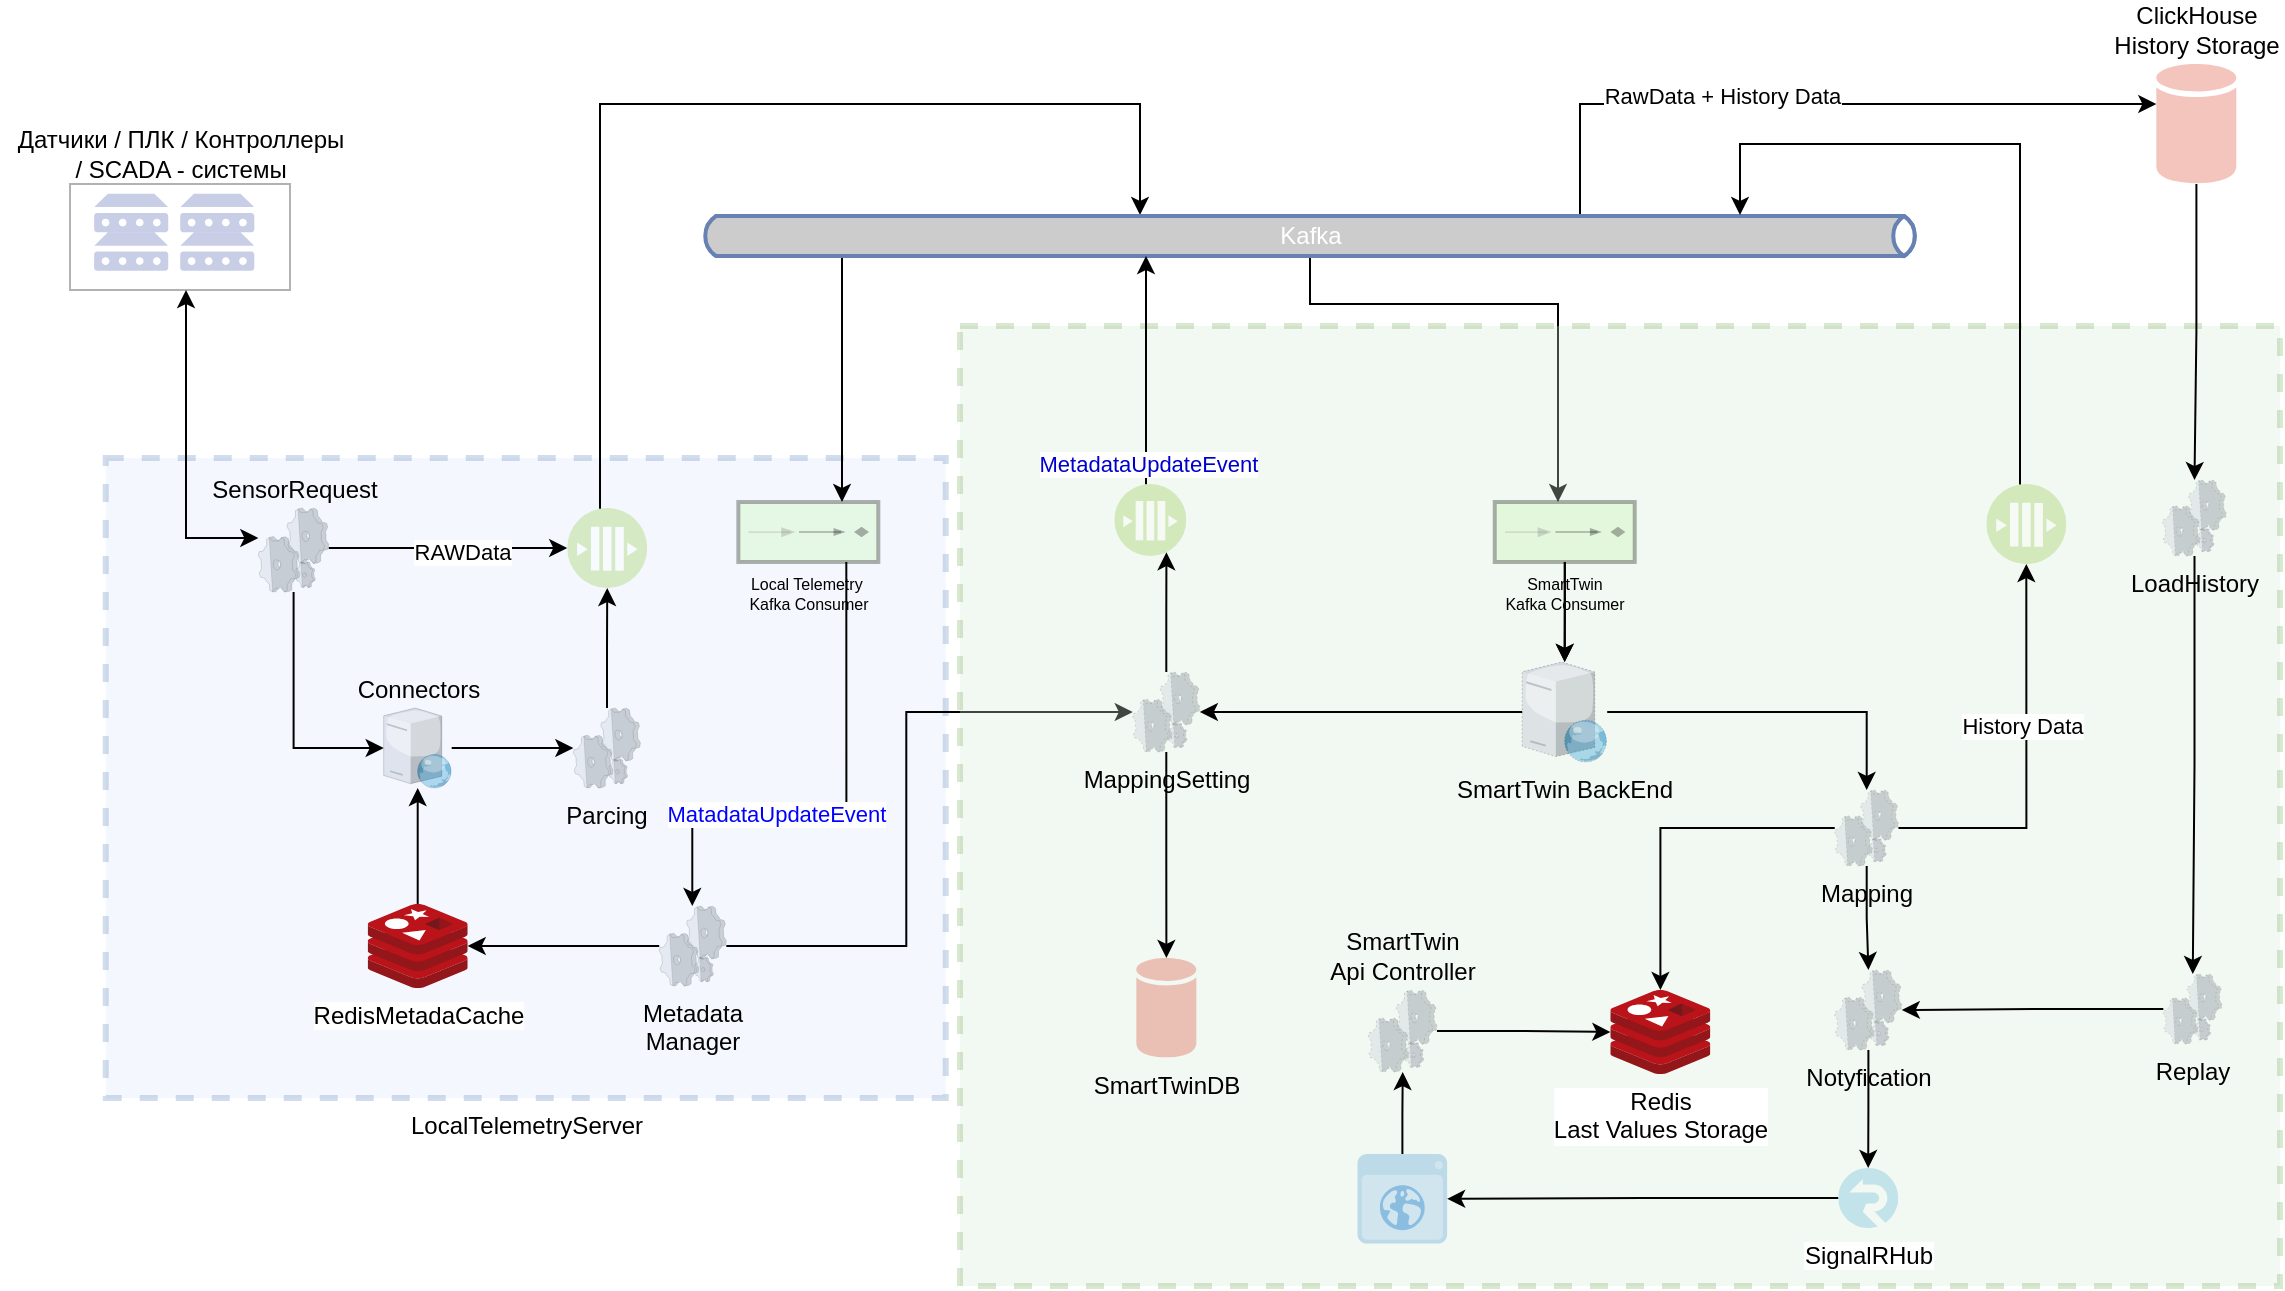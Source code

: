 <mxfile version="14.7.3" type="github" pages="2">
  <diagram id="WlbF3g8zMSRiCCVfWd8O" name="Concept">
    <mxGraphModel dx="1220" dy="-133" grid="1" gridSize="10" guides="1" tooltips="1" connect="1" arrows="1" fold="1" page="1" pageScale="1" pageWidth="1169" pageHeight="827" math="0" shadow="0">
      <root>
        <mxCell id="0" />
        <mxCell id="1" parent="0" />
        <mxCell id="w_5GZXR-7Djm66WTPlX2-159" value="LocalTelemetryServer" style="verticalLabelPosition=bottom;verticalAlign=top;html=1;shape=mxgraph.basic.rect;fillColor2=none;strokeWidth=3;size=20;indent=5;dashed=1;fillColor=#dae8fc;strokeColor=#6c8ebf;opacity=30;" parent="1" vertex="1">
          <mxGeometry x="67.87" y="1067" width="420" height="320" as="geometry" />
        </mxCell>
        <mxCell id="w_5GZXR-7Djm66WTPlX2-152" style="edgeStyle=orthogonalEdgeStyle;rounded=0;orthogonalLoop=1;jettySize=auto;html=1;" parent="1" source="w_5GZXR-7Djm66WTPlX2-140" target="w_5GZXR-7Djm66WTPlX2-141" edge="1">
          <mxGeometry relative="1" as="geometry" />
        </mxCell>
        <mxCell id="w_5GZXR-7Djm66WTPlX2-140" value="Connectors" style="verticalLabelPosition=top;aspect=fixed;html=1;verticalAlign=bottom;strokeColor=none;align=center;outlineConnect=0;shape=mxgraph.citrix.web_server;gradientColor=none;opacity=30;labelPosition=center;" parent="1" vertex="1">
          <mxGeometry x="206.85" y="1192" width="34" height="40" as="geometry" />
        </mxCell>
        <mxCell id="w_5GZXR-7Djm66WTPlX2-153" style="edgeStyle=orthogonalEdgeStyle;rounded=0;orthogonalLoop=1;jettySize=auto;html=1;" parent="1" source="w_5GZXR-7Djm66WTPlX2-141" target="w_5GZXR-7Djm66WTPlX2-143" edge="1">
          <mxGeometry relative="1" as="geometry" />
        </mxCell>
        <mxCell id="w_5GZXR-7Djm66WTPlX2-141" value="Parcing" style="verticalLabelPosition=bottom;aspect=fixed;html=1;verticalAlign=top;strokeColor=none;align=center;outlineConnect=0;shape=mxgraph.citrix.process;opacity=30;" parent="1" vertex="1">
          <mxGeometry x="301.68" y="1192" width="33.55" height="40" as="geometry" />
        </mxCell>
        <mxCell id="w_5GZXR-7Djm66WTPlX2-150" style="edgeStyle=orthogonalEdgeStyle;rounded=0;orthogonalLoop=1;jettySize=auto;html=1;" parent="1" source="w_5GZXR-7Djm66WTPlX2-142" target="w_5GZXR-7Djm66WTPlX2-140" edge="1">
          <mxGeometry relative="1" as="geometry">
            <Array as="points">
              <mxPoint x="162.16" y="1212" />
            </Array>
          </mxGeometry>
        </mxCell>
        <mxCell id="w_5GZXR-7Djm66WTPlX2-163" style="edgeStyle=orthogonalEdgeStyle;rounded=0;orthogonalLoop=1;jettySize=auto;html=1;startArrow=classic;startFill=1;" parent="1" source="w_5GZXR-7Djm66WTPlX2-142" target="w_5GZXR-7Djm66WTPlX2-138" edge="1">
          <mxGeometry relative="1" as="geometry">
            <mxPoint x="108.16" y="1010" as="targetPoint" />
            <Array as="points">
              <mxPoint x="108" y="1107" />
            </Array>
          </mxGeometry>
        </mxCell>
        <mxCell id="w_5GZXR-7Djm66WTPlX2-169" style="edgeStyle=orthogonalEdgeStyle;rounded=0;orthogonalLoop=1;jettySize=auto;html=1;entryX=0;entryY=0.5;entryDx=0;entryDy=0;startArrow=none;startFill=0;" parent="1" source="w_5GZXR-7Djm66WTPlX2-142" target="w_5GZXR-7Djm66WTPlX2-143" edge="1">
          <mxGeometry relative="1" as="geometry">
            <Array as="points">
              <mxPoint x="270" y="1112" />
              <mxPoint x="270" y="1112" />
            </Array>
          </mxGeometry>
        </mxCell>
        <mxCell id="w_5GZXR-7Djm66WTPlX2-174" value="RAWData" style="edgeLabel;html=1;align=center;verticalAlign=middle;resizable=0;points=[];" parent="w_5GZXR-7Djm66WTPlX2-169" vertex="1" connectable="0">
          <mxGeometry x="0.136" y="-2" relative="1" as="geometry">
            <mxPoint x="-1" as="offset" />
          </mxGeometry>
        </mxCell>
        <mxCell id="w_5GZXR-7Djm66WTPlX2-142" value="SensorRequest" style="verticalLabelPosition=top;aspect=fixed;html=1;verticalAlign=bottom;strokeColor=none;align=center;outlineConnect=0;shape=mxgraph.citrix.process;opacity=30;labelPosition=center;" parent="1" vertex="1">
          <mxGeometry x="144.16" y="1092" width="35.23" height="42" as="geometry" />
        </mxCell>
        <mxCell id="w_5GZXR-7Djm66WTPlX2-162" style="edgeStyle=orthogonalEdgeStyle;rounded=0;orthogonalLoop=1;jettySize=auto;html=1;" parent="1" source="w_5GZXR-7Djm66WTPlX2-143" target="w_5GZXR-7Djm66WTPlX2-145" edge="1">
          <mxGeometry relative="1" as="geometry">
            <Array as="points">
              <mxPoint x="315" y="890" />
              <mxPoint x="585" y="890" />
            </Array>
          </mxGeometry>
        </mxCell>
        <mxCell id="w_5GZXR-7Djm66WTPlX2-143" value="" style="aspect=fixed;perimeter=ellipsePerimeter;html=1;align=center;shadow=0;dashed=0;fontColor=#4277BB;labelBackgroundColor=#ffffff;fontSize=12;spacingTop=3;image;image=img/lib/ibm/blockchain/message_bus.svg;strokeWidth=5;gradientColor=none;opacity=30;" parent="1" vertex="1">
          <mxGeometry x="298.61" y="1092" width="40" height="40" as="geometry" />
        </mxCell>
        <mxCell id="w_5GZXR-7Djm66WTPlX2-183" style="edgeStyle=orthogonalEdgeStyle;rounded=0;orthogonalLoop=1;jettySize=auto;html=1;startArrow=none;startFill=0;" parent="1" source="w_5GZXR-7Djm66WTPlX2-145" target="w_5GZXR-7Djm66WTPlX2-147" edge="1">
          <mxGeometry relative="1" as="geometry">
            <Array as="points">
              <mxPoint x="436" y="970" />
              <mxPoint x="436" y="970" />
            </Array>
          </mxGeometry>
        </mxCell>
        <mxCell id="w_5GZXR-7Djm66WTPlX2-197" style="edgeStyle=orthogonalEdgeStyle;rounded=0;orthogonalLoop=1;jettySize=auto;html=1;startArrow=none;startFill=0;" parent="1" source="w_5GZXR-7Djm66WTPlX2-145" target="w_5GZXR-7Djm66WTPlX2-166" edge="1">
          <mxGeometry relative="1" as="geometry">
            <Array as="points">
              <mxPoint x="670" y="990" />
              <mxPoint x="794" y="990" />
            </Array>
          </mxGeometry>
        </mxCell>
        <mxCell id="w_5GZXR-7Djm66WTPlX2-201" style="edgeStyle=orthogonalEdgeStyle;rounded=0;orthogonalLoop=1;jettySize=auto;html=1;startArrow=none;startFill=0;" parent="1" source="w_5GZXR-7Djm66WTPlX2-145" target="w_5GZXR-7Djm66WTPlX2-198" edge="1">
          <mxGeometry relative="1" as="geometry">
            <Array as="points">
              <mxPoint x="805" y="890" />
              <mxPoint x="1105" y="890" />
            </Array>
          </mxGeometry>
        </mxCell>
        <mxCell id="w_5GZXR-7Djm66WTPlX2-216" value="RawData + History Data" style="edgeLabel;html=1;align=center;verticalAlign=middle;resizable=0;points=[];" parent="w_5GZXR-7Djm66WTPlX2-201" vertex="1" connectable="0">
          <mxGeometry x="-0.268" y="4" relative="1" as="geometry">
            <mxPoint as="offset" />
          </mxGeometry>
        </mxCell>
        <mxCell id="w_5GZXR-7Djm66WTPlX2-145" value="Kafka" style="html=1;outlineConnect=0;fillColor=#CCCCCC;strokeColor=#6881B3;gradientColor=none;gradientDirection=north;strokeWidth=2;shape=mxgraph.networks.bus;gradientColor=none;gradientDirection=north;fontColor=#ffffff;perimeter=backbonePerimeter;backboneSize=20;" parent="1" vertex="1">
          <mxGeometry x="365" y="946" width="610" height="20" as="geometry" />
        </mxCell>
        <mxCell id="w_5GZXR-7Djm66WTPlX2-155" style="edgeStyle=orthogonalEdgeStyle;rounded=0;orthogonalLoop=1;jettySize=auto;html=1;" parent="1" source="w_5GZXR-7Djm66WTPlX2-146" target="w_5GZXR-7Djm66WTPlX2-148" edge="1">
          <mxGeometry relative="1" as="geometry" />
        </mxCell>
        <mxCell id="w_5GZXR-7Djm66WTPlX2-193" style="edgeStyle=orthogonalEdgeStyle;rounded=0;orthogonalLoop=1;jettySize=auto;html=1;startArrow=none;startFill=0;" parent="1" source="w_5GZXR-7Djm66WTPlX2-146" target="w_5GZXR-7Djm66WTPlX2-172" edge="1">
          <mxGeometry relative="1" as="geometry">
            <Array as="points">
              <mxPoint x="468.16" y="1311" />
              <mxPoint x="468.16" y="1194" />
            </Array>
          </mxGeometry>
        </mxCell>
        <mxCell id="w_5GZXR-7Djm66WTPlX2-146" value="Metadata&lt;br&gt;Manager" style="verticalLabelPosition=bottom;aspect=fixed;html=1;verticalAlign=top;strokeColor=none;align=center;outlineConnect=0;shape=mxgraph.citrix.process;opacity=30;" parent="1" vertex="1">
          <mxGeometry x="344.61" y="1291" width="33.55" height="40" as="geometry" />
        </mxCell>
        <mxCell id="w_5GZXR-7Djm66WTPlX2-156" style="edgeStyle=orthogonalEdgeStyle;rounded=0;orthogonalLoop=1;jettySize=auto;html=1;" parent="1" target="w_5GZXR-7Djm66WTPlX2-146" edge="1">
          <mxGeometry relative="1" as="geometry">
            <mxPoint x="438.16" y="1119" as="sourcePoint" />
            <Array as="points">
              <mxPoint x="438.16" y="1119" />
              <mxPoint x="438.16" y="1247" />
              <mxPoint x="361.16" y="1247" />
            </Array>
          </mxGeometry>
        </mxCell>
        <mxCell id="w_5GZXR-7Djm66WTPlX2-207" value="MatadataUpdateEvent" style="edgeLabel;html=1;align=center;verticalAlign=middle;resizable=0;points=[];fontColor=#0000FF;" parent="w_5GZXR-7Djm66WTPlX2-156" vertex="1" connectable="0">
          <mxGeometry x="0.312" y="-2" relative="1" as="geometry">
            <mxPoint as="offset" />
          </mxGeometry>
        </mxCell>
        <mxCell id="w_5GZXR-7Djm66WTPlX2-147" value="Local Telemetry&amp;nbsp;&lt;br&gt;Kafka Consumer" style="fillColor=#c0f5a9;dashed=0;outlineConnect=0;strokeWidth=2;html=1;align=center;fontSize=8;verticalLabelPosition=bottom;verticalAlign=top;shape=mxgraph.eip.event_driven_consumer;opacity=30;" parent="1" vertex="1">
          <mxGeometry x="384.16" y="1089" width="70" height="30" as="geometry" />
        </mxCell>
        <mxCell id="w_5GZXR-7Djm66WTPlX2-219" style="edgeStyle=orthogonalEdgeStyle;rounded=0;orthogonalLoop=1;jettySize=auto;html=1;fontColor=#0000CC;startArrow=none;startFill=0;" parent="1" source="w_5GZXR-7Djm66WTPlX2-148" target="w_5GZXR-7Djm66WTPlX2-140" edge="1">
          <mxGeometry relative="1" as="geometry" />
        </mxCell>
        <mxCell id="w_5GZXR-7Djm66WTPlX2-148" value="RedisMetadaCache" style="aspect=fixed;html=1;points=[];align=center;image;fontSize=12;image=img/lib/mscae/Cache_Redis_Product.svg;" parent="1" vertex="1">
          <mxGeometry x="198.85" y="1290" width="50" height="42" as="geometry" />
        </mxCell>
        <mxCell id="w_5GZXR-7Djm66WTPlX2-149" value="" style="group" parent="1" vertex="1" connectable="0">
          <mxGeometry x="15.0" y="900" width="180" height="83" as="geometry" />
        </mxCell>
        <mxCell id="w_5GZXR-7Djm66WTPlX2-133" value="" style="group;labelPosition=center;verticalLabelPosition=bottom;align=center;verticalAlign=top;textDirection=ltr;" parent="w_5GZXR-7Djm66WTPlX2-149" vertex="1" connectable="0">
          <mxGeometry x="35.0" y="30" width="110" height="53" as="geometry" />
        </mxCell>
        <mxCell id="w_5GZXR-7Djm66WTPlX2-134" value="" style="aspect=fixed;pointerEvents=1;shadow=0;dashed=0;html=1;strokeColor=none;labelPosition=center;verticalLabelPosition=bottom;verticalAlign=top;align=center;fillColor=#00188D;shape=mxgraph.mscae.enterprise.device;opacity=30;" parent="w_5GZXR-7Djm66WTPlX2-133" vertex="1">
          <mxGeometry x="12.056" y="4.818" width="37.061" height="19.273" as="geometry" />
        </mxCell>
        <mxCell id="w_5GZXR-7Djm66WTPlX2-135" value="" style="aspect=fixed;pointerEvents=1;shadow=0;dashed=0;html=1;strokeColor=none;labelPosition=center;verticalLabelPosition=bottom;verticalAlign=top;align=center;fillColor=#00188D;shape=mxgraph.mscae.enterprise.device;opacity=30;" parent="w_5GZXR-7Djm66WTPlX2-133" vertex="1">
          <mxGeometry x="12.056" y="24.091" width="37.061" height="19.273" as="geometry" />
        </mxCell>
        <mxCell id="w_5GZXR-7Djm66WTPlX2-136" value="" style="aspect=fixed;pointerEvents=1;shadow=0;dashed=0;html=1;strokeColor=none;labelPosition=center;verticalLabelPosition=bottom;verticalAlign=top;align=center;fillColor=#00188D;shape=mxgraph.mscae.enterprise.device;opacity=30;" parent="w_5GZXR-7Djm66WTPlX2-133" vertex="1">
          <mxGeometry x="55.106" y="24.091" width="37.061" height="19.273" as="geometry" />
        </mxCell>
        <mxCell id="w_5GZXR-7Djm66WTPlX2-137" value="" style="aspect=fixed;pointerEvents=1;shadow=0;dashed=0;html=1;strokeColor=none;labelPosition=center;verticalLabelPosition=bottom;verticalAlign=top;align=center;fillColor=#00188D;shape=mxgraph.mscae.enterprise.device;opacity=30;" parent="w_5GZXR-7Djm66WTPlX2-133" vertex="1">
          <mxGeometry x="55.106" y="4.818" width="37.061" height="19.273" as="geometry" />
        </mxCell>
        <mxCell id="w_5GZXR-7Djm66WTPlX2-138" value="" style="verticalLabelPosition=bottom;verticalAlign=top;html=1;shape=mxgraph.basic.rect;fillColor2=none;strokeWidth=1;size=20;indent=5;gradientColor=none;opacity=30;" parent="w_5GZXR-7Djm66WTPlX2-133" vertex="1">
          <mxGeometry width="110.0" height="53" as="geometry" />
        </mxCell>
        <mxCell id="w_5GZXR-7Djm66WTPlX2-139" value="Датчики / ПЛК / Контроллеры&lt;br&gt;/ SCADA - системы" style="text;html=1;align=center;verticalAlign=middle;resizable=0;points=[];autosize=1;fontSize=12;" parent="w_5GZXR-7Djm66WTPlX2-149" vertex="1">
          <mxGeometry width="180" height="30" as="geometry" />
        </mxCell>
        <mxCell id="w_5GZXR-7Djm66WTPlX2-164" value="" style="verticalLabelPosition=bottom;verticalAlign=top;html=1;shape=mxgraph.basic.rect;fillColor2=none;strokeWidth=3;size=20;indent=5;dashed=1;opacity=30;fillColor=#d5e8d4;strokeColor=#82b366;" parent="1" vertex="1">
          <mxGeometry x="495" y="1001" width="660" height="480" as="geometry" />
        </mxCell>
        <mxCell id="w_5GZXR-7Djm66WTPlX2-185" style="edgeStyle=orthogonalEdgeStyle;rounded=0;orthogonalLoop=1;jettySize=auto;html=1;startArrow=none;startFill=0;" parent="1" source="w_5GZXR-7Djm66WTPlX2-166" target="w_5GZXR-7Djm66WTPlX2-171" edge="1">
          <mxGeometry relative="1" as="geometry" />
        </mxCell>
        <mxCell id="w_5GZXR-7Djm66WTPlX2-215" value="" style="edgeStyle=orthogonalEdgeStyle;rounded=0;orthogonalLoop=1;jettySize=auto;html=1;startArrow=none;startFill=0;" parent="1" source="w_5GZXR-7Djm66WTPlX2-166" target="w_5GZXR-7Djm66WTPlX2-171" edge="1">
          <mxGeometry relative="1" as="geometry" />
        </mxCell>
        <mxCell id="w_5GZXR-7Djm66WTPlX2-166" value="SmartTwin &lt;br&gt;Kafka Consumer" style="fillColor=#c0f5a9;dashed=0;outlineConnect=0;strokeWidth=2;html=1;align=center;fontSize=8;verticalLabelPosition=bottom;verticalAlign=top;shape=mxgraph.eip.event_driven_consumer;opacity=30;" parent="1" vertex="1">
          <mxGeometry x="762.36" y="1089" width="70" height="30" as="geometry" />
        </mxCell>
        <mxCell id="w_5GZXR-7Djm66WTPlX2-188" style="edgeStyle=orthogonalEdgeStyle;rounded=0;orthogonalLoop=1;jettySize=auto;html=1;startArrow=none;startFill=0;" parent="1" source="w_5GZXR-7Djm66WTPlX2-168" target="w_5GZXR-7Djm66WTPlX2-170" edge="1">
          <mxGeometry relative="1" as="geometry" />
        </mxCell>
        <mxCell id="w_5GZXR-7Djm66WTPlX2-191" style="edgeStyle=orthogonalEdgeStyle;rounded=0;orthogonalLoop=1;jettySize=auto;html=1;startArrow=none;startFill=0;" parent="1" source="w_5GZXR-7Djm66WTPlX2-168" target="w_5GZXR-7Djm66WTPlX2-190" edge="1">
          <mxGeometry relative="1" as="geometry" />
        </mxCell>
        <mxCell id="w_5GZXR-7Djm66WTPlX2-194" style="edgeStyle=orthogonalEdgeStyle;rounded=0;orthogonalLoop=1;jettySize=auto;html=1;startArrow=none;startFill=0;" parent="1" source="w_5GZXR-7Djm66WTPlX2-168" target="w_5GZXR-7Djm66WTPlX2-192" edge="1">
          <mxGeometry relative="1" as="geometry" />
        </mxCell>
        <mxCell id="w_5GZXR-7Djm66WTPlX2-195" value="History Data" style="edgeLabel;html=1;align=center;verticalAlign=middle;resizable=0;points=[];" parent="w_5GZXR-7Djm66WTPlX2-194" vertex="1" connectable="0">
          <mxGeometry x="0.177" y="2" relative="1" as="geometry">
            <mxPoint as="offset" />
          </mxGeometry>
        </mxCell>
        <mxCell id="w_5GZXR-7Djm66WTPlX2-168" value="Mapping" style="verticalLabelPosition=bottom;aspect=fixed;html=1;verticalAlign=top;strokeColor=none;align=center;outlineConnect=0;shape=mxgraph.citrix.process;opacity=30;dashed=1;" parent="1" vertex="1">
          <mxGeometry x="932.36" y="1233" width="31.87" height="38" as="geometry" />
        </mxCell>
        <mxCell id="w_5GZXR-7Djm66WTPlX2-209" style="edgeStyle=orthogonalEdgeStyle;rounded=0;orthogonalLoop=1;jettySize=auto;html=1;startArrow=none;startFill=0;" parent="1" source="w_5GZXR-7Djm66WTPlX2-170" target="w_5GZXR-7Djm66WTPlX2-208" edge="1">
          <mxGeometry relative="1" as="geometry" />
        </mxCell>
        <mxCell id="w_5GZXR-7Djm66WTPlX2-170" value="Notyfication" style="verticalLabelPosition=bottom;aspect=fixed;html=1;verticalAlign=top;strokeColor=none;align=center;outlineConnect=0;shape=mxgraph.citrix.process;opacity=30;dashed=1;" parent="1" vertex="1">
          <mxGeometry x="932.36" y="1323" width="33.55" height="40" as="geometry" />
        </mxCell>
        <mxCell id="w_5GZXR-7Djm66WTPlX2-177" style="edgeStyle=orthogonalEdgeStyle;rounded=0;orthogonalLoop=1;jettySize=auto;html=1;startArrow=none;startFill=0;" parent="1" source="w_5GZXR-7Djm66WTPlX2-171" target="w_5GZXR-7Djm66WTPlX2-172" edge="1">
          <mxGeometry relative="1" as="geometry" />
        </mxCell>
        <mxCell id="w_5GZXR-7Djm66WTPlX2-178" style="edgeStyle=orthogonalEdgeStyle;rounded=0;orthogonalLoop=1;jettySize=auto;html=1;startArrow=none;startFill=0;" parent="1" source="w_5GZXR-7Djm66WTPlX2-171" target="w_5GZXR-7Djm66WTPlX2-168" edge="1">
          <mxGeometry relative="1" as="geometry" />
        </mxCell>
        <mxCell id="w_5GZXR-7Djm66WTPlX2-171" value="SmartTwin BackEnd" style="verticalLabelPosition=bottom;aspect=fixed;html=1;verticalAlign=top;strokeColor=none;align=center;outlineConnect=0;shape=mxgraph.citrix.web_server;gradientColor=none;opacity=30;dashed=1;" parent="1" vertex="1">
          <mxGeometry x="776.11" y="1169" width="42.5" height="50" as="geometry" />
        </mxCell>
        <mxCell id="w_5GZXR-7Djm66WTPlX2-175" style="edgeStyle=orthogonalEdgeStyle;rounded=0;orthogonalLoop=1;jettySize=auto;html=1;startArrow=none;startFill=0;" parent="1" source="w_5GZXR-7Djm66WTPlX2-172" target="w_5GZXR-7Djm66WTPlX2-173" edge="1">
          <mxGeometry relative="1" as="geometry" />
        </mxCell>
        <mxCell id="w_5GZXR-7Djm66WTPlX2-179" style="edgeStyle=orthogonalEdgeStyle;rounded=0;orthogonalLoop=1;jettySize=auto;html=1;entryX=0.75;entryY=1;entryDx=0;entryDy=0;startArrow=none;startFill=0;" parent="1" source="w_5GZXR-7Djm66WTPlX2-172" target="w_5GZXR-7Djm66WTPlX2-176" edge="1">
          <mxGeometry relative="1" as="geometry" />
        </mxCell>
        <mxCell id="w_5GZXR-7Djm66WTPlX2-172" value="MappingSetting" style="verticalLabelPosition=bottom;aspect=fixed;html=1;verticalAlign=top;strokeColor=none;align=center;outlineConnect=0;shape=mxgraph.citrix.process;opacity=30;dashed=1;" parent="1" vertex="1">
          <mxGeometry x="581.39" y="1174" width="33.54" height="40" as="geometry" />
        </mxCell>
        <mxCell id="w_5GZXR-7Djm66WTPlX2-173" value="SmartTwinDB" style="shadow=0;dashed=0;html=1;strokeColor=none;labelPosition=center;verticalLabelPosition=bottom;verticalAlign=top;outlineConnect=0;align=center;shape=mxgraph.office.databases.database;fillColor=#DA4026;opacity=30;" parent="1" vertex="1">
          <mxGeometry x="583.16" y="1317" width="30" height="50" as="geometry" />
        </mxCell>
        <mxCell id="w_5GZXR-7Djm66WTPlX2-181" style="edgeStyle=orthogonalEdgeStyle;rounded=0;orthogonalLoop=1;jettySize=auto;html=1;startArrow=none;startFill=0;" parent="1" source="w_5GZXR-7Djm66WTPlX2-176" target="w_5GZXR-7Djm66WTPlX2-145" edge="1">
          <mxGeometry relative="1" as="geometry">
            <Array as="points">
              <mxPoint x="588" y="990" />
              <mxPoint x="588" y="990" />
            </Array>
          </mxGeometry>
        </mxCell>
        <mxCell id="w_5GZXR-7Djm66WTPlX2-186" value="Edtlj" style="edgeLabel;html=1;align=center;verticalAlign=middle;resizable=0;points=[];" parent="w_5GZXR-7Djm66WTPlX2-181" vertex="1" connectable="0">
          <mxGeometry x="-0.835" y="1" relative="1" as="geometry">
            <mxPoint y="-1" as="offset" />
          </mxGeometry>
        </mxCell>
        <mxCell id="w_5GZXR-7Djm66WTPlX2-187" value="MetadataUpdateEvent" style="edgeLabel;html=1;align=center;verticalAlign=middle;resizable=0;points=[];fontColor=#0000CC;" parent="w_5GZXR-7Djm66WTPlX2-181" vertex="1" connectable="0">
          <mxGeometry x="-0.835" y="-1" relative="1" as="geometry">
            <mxPoint y="-1" as="offset" />
          </mxGeometry>
        </mxCell>
        <mxCell id="w_5GZXR-7Djm66WTPlX2-176" value="" style="aspect=fixed;perimeter=ellipsePerimeter;html=1;align=center;shadow=0;dashed=0;fontColor=#4277BB;labelBackgroundColor=#ffffff;fontSize=12;spacingTop=3;image;image=img/lib/ibm/blockchain/message_bus.svg;strokeWidth=5;gradientColor=none;opacity=30;" parent="1" vertex="1">
          <mxGeometry x="572.16" y="1080" width="36" height="36" as="geometry" />
        </mxCell>
        <mxCell id="w_5GZXR-7Djm66WTPlX2-190" value="Redis&lt;br&gt;Last Values Storage" style="aspect=fixed;html=1;points=[];align=center;image;fontSize=12;image=img/lib/mscae/Cache_Redis_Product.svg;" parent="1" vertex="1">
          <mxGeometry x="820.16" y="1333" width="50" height="42" as="geometry" />
        </mxCell>
        <mxCell id="w_5GZXR-7Djm66WTPlX2-196" style="edgeStyle=orthogonalEdgeStyle;rounded=0;orthogonalLoop=1;jettySize=auto;html=1;startArrow=none;startFill=0;" parent="1" source="w_5GZXR-7Djm66WTPlX2-192" target="w_5GZXR-7Djm66WTPlX2-145" edge="1">
          <mxGeometry relative="1" as="geometry">
            <Array as="points">
              <mxPoint x="1025" y="910" />
              <mxPoint x="885" y="910" />
            </Array>
          </mxGeometry>
        </mxCell>
        <mxCell id="w_5GZXR-7Djm66WTPlX2-192" value="" style="aspect=fixed;perimeter=ellipsePerimeter;html=1;align=center;shadow=0;dashed=0;fontColor=#4277BB;labelBackgroundColor=#ffffff;fontSize=12;spacingTop=3;image;image=img/lib/ibm/blockchain/message_bus.svg;strokeWidth=5;gradientColor=none;opacity=30;" parent="1" vertex="1">
          <mxGeometry x="1008.16" y="1080" width="40" height="40" as="geometry" />
        </mxCell>
        <mxCell id="w_5GZXR-7Djm66WTPlX2-204" style="edgeStyle=orthogonalEdgeStyle;rounded=0;orthogonalLoop=1;jettySize=auto;html=1;startArrow=none;startFill=0;" parent="1" source="w_5GZXR-7Djm66WTPlX2-198" target="w_5GZXR-7Djm66WTPlX2-202" edge="1">
          <mxGeometry relative="1" as="geometry" />
        </mxCell>
        <mxCell id="w_5GZXR-7Djm66WTPlX2-198" value="ClickHouse&lt;br&gt;History Storage" style="shadow=0;dashed=0;html=1;strokeColor=none;labelPosition=center;verticalLabelPosition=top;verticalAlign=bottom;outlineConnect=0;align=center;shape=mxgraph.office.databases.database;fillColor=#DA4026;opacity=30;" parent="1" vertex="1">
          <mxGeometry x="1093.16" y="870" width="40" height="60" as="geometry" />
        </mxCell>
        <mxCell id="w_5GZXR-7Djm66WTPlX2-205" style="edgeStyle=orthogonalEdgeStyle;rounded=0;orthogonalLoop=1;jettySize=auto;html=1;startArrow=none;startFill=0;" parent="1" source="w_5GZXR-7Djm66WTPlX2-202" target="w_5GZXR-7Djm66WTPlX2-203" edge="1">
          <mxGeometry relative="1" as="geometry" />
        </mxCell>
        <mxCell id="w_5GZXR-7Djm66WTPlX2-202" value="LoadHistory" style="verticalLabelPosition=bottom;aspect=fixed;html=1;verticalAlign=top;strokeColor=none;align=center;outlineConnect=0;shape=mxgraph.citrix.process;opacity=30;dashed=1;" parent="1" vertex="1">
          <mxGeometry x="1096.29" y="1078" width="31.87" height="38" as="geometry" />
        </mxCell>
        <mxCell id="w_5GZXR-7Djm66WTPlX2-206" style="edgeStyle=orthogonalEdgeStyle;rounded=0;orthogonalLoop=1;jettySize=auto;html=1;startArrow=none;startFill=0;" parent="1" source="w_5GZXR-7Djm66WTPlX2-203" target="w_5GZXR-7Djm66WTPlX2-170" edge="1">
          <mxGeometry relative="1" as="geometry" />
        </mxCell>
        <mxCell id="w_5GZXR-7Djm66WTPlX2-203" value="Replay" style="verticalLabelPosition=bottom;aspect=fixed;html=1;verticalAlign=top;strokeColor=none;align=center;outlineConnect=0;shape=mxgraph.citrix.process;opacity=30;dashed=1;" parent="1" vertex="1">
          <mxGeometry x="1096.65" y="1325" width="29.35" height="35" as="geometry" />
        </mxCell>
        <mxCell id="w_5GZXR-7Djm66WTPlX2-211" style="edgeStyle=orthogonalEdgeStyle;rounded=0;orthogonalLoop=1;jettySize=auto;html=1;startArrow=none;startFill=0;" parent="1" source="w_5GZXR-7Djm66WTPlX2-208" target="w_5GZXR-7Djm66WTPlX2-210" edge="1">
          <mxGeometry relative="1" as="geometry" />
        </mxCell>
        <mxCell id="w_5GZXR-7Djm66WTPlX2-208" value="SignalRHub" style="aspect=fixed;html=1;points=[];align=center;image;fontSize=12;image=img/lib/mscae/SignalR.svg;strokeWidth=5;gradientColor=none;opacity=30;dashed=1;" parent="1" vertex="1">
          <mxGeometry x="934.13" y="1422" width="30" height="30" as="geometry" />
        </mxCell>
        <mxCell id="w_5GZXR-7Djm66WTPlX2-213" style="edgeStyle=orthogonalEdgeStyle;rounded=0;orthogonalLoop=1;jettySize=auto;html=1;startArrow=none;startFill=0;" parent="1" source="w_5GZXR-7Djm66WTPlX2-210" target="w_5GZXR-7Djm66WTPlX2-212" edge="1">
          <mxGeometry relative="1" as="geometry" />
        </mxCell>
        <mxCell id="w_5GZXR-7Djm66WTPlX2-210" value="" style="shadow=0;dashed=0;html=1;strokeColor=none;fillColor=#4495D1;labelPosition=center;verticalLabelPosition=bottom;verticalAlign=top;align=center;outlineConnect=0;shape=mxgraph.veeam.2d.web_ui;opacity=30;" parent="1" vertex="1">
          <mxGeometry x="693.76" y="1415" width="44.8" height="44.8" as="geometry" />
        </mxCell>
        <mxCell id="w_5GZXR-7Djm66WTPlX2-214" style="edgeStyle=orthogonalEdgeStyle;rounded=0;orthogonalLoop=1;jettySize=auto;html=1;startArrow=none;startFill=0;" parent="1" source="w_5GZXR-7Djm66WTPlX2-212" target="w_5GZXR-7Djm66WTPlX2-190" edge="1">
          <mxGeometry relative="1" as="geometry" />
        </mxCell>
        <mxCell id="w_5GZXR-7Djm66WTPlX2-212" value="SmartTwin &lt;br&gt;Api Controller" style="verticalLabelPosition=top;aspect=fixed;html=1;verticalAlign=bottom;strokeColor=none;align=center;outlineConnect=0;shape=mxgraph.citrix.process;opacity=30;dashed=1;labelPosition=center;" parent="1" vertex="1">
          <mxGeometry x="699.16" y="1333.08" width="34.33" height="40.92" as="geometry" />
        </mxCell>
      </root>
    </mxGraphModel>
  </diagram>
  <diagram id="lsDWN-FGQn71wgN5FgYY" name="ManageSetting">
    <mxGraphModel dx="1133" dy="694" grid="1" gridSize="10" guides="1" tooltips="1" connect="1" arrows="1" fold="1" page="1" pageScale="1" pageWidth="1169" pageHeight="827" math="0" shadow="0">
      <root>
        <mxCell id="n1y9ayZr-6wnmqUCzEn3-0" />
        <mxCell id="n1y9ayZr-6wnmqUCzEn3-1" parent="n1y9ayZr-6wnmqUCzEn3-0" />
        <mxCell id="n1y9ayZr-6wnmqUCzEn3-99" value="" style="rounded=0;whiteSpace=wrap;html=1;fillColor=#fff2cc;strokeColor=#d6b656;opacity=30;" vertex="1" parent="n1y9ayZr-6wnmqUCzEn3-1">
          <mxGeometry x="25" y="270" width="350" height="540" as="geometry" />
        </mxCell>
        <mxCell id="n1y9ayZr-6wnmqUCzEn3-2" value="BasObject" style="shape=table;startSize=30;container=1;collapsible=1;childLayout=tableLayout;fixedRows=1;rowLines=0;fontStyle=1;align=center;resizeLast=1;" vertex="1" parent="n1y9ayZr-6wnmqUCzEn3-1">
          <mxGeometry x="230" y="90" width="180" height="70" as="geometry" />
        </mxCell>
        <mxCell id="n1y9ayZr-6wnmqUCzEn3-3" value="" style="shape=partialRectangle;collapsible=0;dropTarget=0;pointerEvents=0;fillColor=none;top=0;left=0;bottom=1;right=0;points=[[0,0.5],[1,0.5]];portConstraint=eastwest;" vertex="1" parent="n1y9ayZr-6wnmqUCzEn3-2">
          <mxGeometry y="30" width="180" height="30" as="geometry" />
        </mxCell>
        <mxCell id="n1y9ayZr-6wnmqUCzEn3-4" value="PK" style="shape=partialRectangle;connectable=0;fillColor=none;top=0;left=0;bottom=0;right=0;fontStyle=1;overflow=hidden;" vertex="1" parent="n1y9ayZr-6wnmqUCzEn3-3">
          <mxGeometry width="30" height="30" as="geometry" />
        </mxCell>
        <mxCell id="n1y9ayZr-6wnmqUCzEn3-5" value="Id" style="shape=partialRectangle;connectable=0;fillColor=none;top=0;left=0;bottom=0;right=0;align=left;spacingLeft=6;fontStyle=5;overflow=hidden;" vertex="1" parent="n1y9ayZr-6wnmqUCzEn3-3">
          <mxGeometry x="30" width="150" height="30" as="geometry" />
        </mxCell>
        <mxCell id="n1y9ayZr-6wnmqUCzEn3-15" value="SensorSetting" style="shape=table;startSize=30;container=1;collapsible=1;childLayout=tableLayout;fixedRows=1;rowLines=0;fontStyle=1;align=center;resizeLast=1;" vertex="1" parent="n1y9ayZr-6wnmqUCzEn3-1">
          <mxGeometry x="466" y="244" width="253" height="226" as="geometry" />
        </mxCell>
        <mxCell id="n1y9ayZr-6wnmqUCzEn3-16" value="" style="shape=partialRectangle;collapsible=0;dropTarget=0;pointerEvents=0;fillColor=none;top=0;left=0;bottom=1;right=0;points=[[0,0.5],[1,0.5]];portConstraint=eastwest;" vertex="1" parent="n1y9ayZr-6wnmqUCzEn3-15">
          <mxGeometry y="30" width="253" height="30" as="geometry" />
        </mxCell>
        <mxCell id="n1y9ayZr-6wnmqUCzEn3-17" value="PK" style="shape=partialRectangle;connectable=0;fillColor=none;top=0;left=0;bottom=0;right=0;fontStyle=1;overflow=hidden;" vertex="1" parent="n1y9ayZr-6wnmqUCzEn3-16">
          <mxGeometry width="30" height="30" as="geometry" />
        </mxCell>
        <mxCell id="n1y9ayZr-6wnmqUCzEn3-18" value="Id" style="shape=partialRectangle;connectable=0;fillColor=none;top=0;left=0;bottom=0;right=0;align=left;spacingLeft=6;fontStyle=5;overflow=hidden;" vertex="1" parent="n1y9ayZr-6wnmqUCzEn3-16">
          <mxGeometry x="30" width="223" height="30" as="geometry" />
        </mxCell>
        <mxCell id="n1y9ayZr-6wnmqUCzEn3-19" value="" style="shape=partialRectangle;collapsible=0;dropTarget=0;pointerEvents=0;fillColor=none;top=0;left=0;bottom=0;right=0;points=[[0,0.5],[1,0.5]];portConstraint=eastwest;" vertex="1" parent="n1y9ayZr-6wnmqUCzEn3-15">
          <mxGeometry y="60" width="253" height="30" as="geometry" />
        </mxCell>
        <mxCell id="n1y9ayZr-6wnmqUCzEn3-20" value="" style="shape=partialRectangle;connectable=0;fillColor=none;top=0;left=0;bottom=0;right=0;editable=1;overflow=hidden;" vertex="1" parent="n1y9ayZr-6wnmqUCzEn3-19">
          <mxGeometry width="30" height="30" as="geometry" />
        </mxCell>
        <mxCell id="n1y9ayZr-6wnmqUCzEn3-21" value="BaseObjectId" style="shape=partialRectangle;connectable=0;fillColor=none;top=0;left=0;bottom=0;right=0;align=left;spacingLeft=6;overflow=hidden;" vertex="1" parent="n1y9ayZr-6wnmqUCzEn3-19">
          <mxGeometry x="30" width="223" height="30" as="geometry" />
        </mxCell>
        <mxCell id="n1y9ayZr-6wnmqUCzEn3-22" value="" style="shape=partialRectangle;collapsible=0;dropTarget=0;pointerEvents=0;fillColor=none;top=0;left=0;bottom=0;right=0;points=[[0,0.5],[1,0.5]];portConstraint=eastwest;" vertex="1" parent="n1y9ayZr-6wnmqUCzEn3-15">
          <mxGeometry y="90" width="253" height="30" as="geometry" />
        </mxCell>
        <mxCell id="n1y9ayZr-6wnmqUCzEn3-23" value="" style="shape=partialRectangle;connectable=0;fillColor=none;top=0;left=0;bottom=0;right=0;editable=1;overflow=hidden;" vertex="1" parent="n1y9ayZr-6wnmqUCzEn3-22">
          <mxGeometry width="30" height="30" as="geometry" />
        </mxCell>
        <mxCell id="n1y9ayZr-6wnmqUCzEn3-24" value="TelemetryServerId &#xa;(Какой-то идентификатор)" style="shape=partialRectangle;connectable=0;fillColor=none;top=0;left=0;bottom=0;right=0;align=left;spacingLeft=6;overflow=hidden;" vertex="1" parent="n1y9ayZr-6wnmqUCzEn3-22">
          <mxGeometry x="30" width="223" height="30" as="geometry" />
        </mxCell>
        <mxCell id="n1y9ayZr-6wnmqUCzEn3-25" value="" style="shape=partialRectangle;collapsible=0;dropTarget=0;pointerEvents=0;fillColor=none;top=0;left=0;bottom=0;right=0;points=[[0,0.5],[1,0.5]];portConstraint=eastwest;" vertex="1" parent="n1y9ayZr-6wnmqUCzEn3-15">
          <mxGeometry y="120" width="253" height="30" as="geometry" />
        </mxCell>
        <mxCell id="n1y9ayZr-6wnmqUCzEn3-26" value="" style="shape=partialRectangle;connectable=0;fillColor=none;top=0;left=0;bottom=0;right=0;editable=1;overflow=hidden;" vertex="1" parent="n1y9ayZr-6wnmqUCzEn3-25">
          <mxGeometry width="30" height="30" as="geometry" />
        </mxCell>
        <mxCell id="n1y9ayZr-6wnmqUCzEn3-27" value="ConnectorId &#xa;(значение из перечня&#xa;констант)" style="shape=partialRectangle;connectable=0;fillColor=none;top=0;left=0;bottom=0;right=0;align=left;spacingLeft=6;overflow=hidden;" vertex="1" parent="n1y9ayZr-6wnmqUCzEn3-25">
          <mxGeometry x="30" width="223" height="30" as="geometry" />
        </mxCell>
        <mxCell id="n1y9ayZr-6wnmqUCzEn3-106" value="" style="shape=partialRectangle;collapsible=0;dropTarget=0;pointerEvents=0;fillColor=none;top=0;left=0;bottom=0;right=0;points=[[0,0.5],[1,0.5]];portConstraint=eastwest;" vertex="1" parent="n1y9ayZr-6wnmqUCzEn3-15">
          <mxGeometry y="150" width="253" height="30" as="geometry" />
        </mxCell>
        <mxCell id="n1y9ayZr-6wnmqUCzEn3-107" value="" style="shape=partialRectangle;connectable=0;fillColor=none;top=0;left=0;bottom=0;right=0;editable=1;overflow=hidden;" vertex="1" parent="n1y9ayZr-6wnmqUCzEn3-106">
          <mxGeometry width="30" height="30" as="geometry" />
        </mxCell>
        <mxCell id="n1y9ayZr-6wnmqUCzEn3-108" value="SensorId (Какой-то идентификатор)" style="shape=partialRectangle;connectable=0;fillColor=none;top=0;left=0;bottom=0;right=0;align=left;spacingLeft=6;overflow=hidden;" vertex="1" parent="n1y9ayZr-6wnmqUCzEn3-106">
          <mxGeometry x="30" width="223" height="30" as="geometry" />
        </mxCell>
        <mxCell id="n1y9ayZr-6wnmqUCzEn3-28" value="Connectors" style="shape=table;startSize=30;container=1;collapsible=1;childLayout=tableLayout;fixedRows=1;rowLines=0;fontStyle=1;align=center;resizeLast=1;" vertex="1" parent="n1y9ayZr-6wnmqUCzEn3-1">
          <mxGeometry x="110" y="334" width="180" height="160" as="geometry" />
        </mxCell>
        <mxCell id="n1y9ayZr-6wnmqUCzEn3-29" value="" style="shape=partialRectangle;collapsible=0;dropTarget=0;pointerEvents=0;fillColor=none;top=0;left=0;bottom=1;right=0;points=[[0,0.5],[1,0.5]];portConstraint=eastwest;" vertex="1" parent="n1y9ayZr-6wnmqUCzEn3-28">
          <mxGeometry y="30" width="180" height="30" as="geometry" />
        </mxCell>
        <mxCell id="n1y9ayZr-6wnmqUCzEn3-30" value="PK" style="shape=partialRectangle;connectable=0;fillColor=none;top=0;left=0;bottom=0;right=0;fontStyle=1;overflow=hidden;" vertex="1" parent="n1y9ayZr-6wnmqUCzEn3-29">
          <mxGeometry width="30" height="30" as="geometry" />
        </mxCell>
        <mxCell id="n1y9ayZr-6wnmqUCzEn3-31" value="Id" style="shape=partialRectangle;connectable=0;fillColor=none;top=0;left=0;bottom=0;right=0;align=left;spacingLeft=6;fontStyle=5;overflow=hidden;" vertex="1" parent="n1y9ayZr-6wnmqUCzEn3-29">
          <mxGeometry x="30" width="150" height="30" as="geometry" />
        </mxCell>
        <mxCell id="n1y9ayZr-6wnmqUCzEn3-32" value="" style="shape=partialRectangle;collapsible=0;dropTarget=0;pointerEvents=0;fillColor=none;top=0;left=0;bottom=0;right=0;points=[[0,0.5],[1,0.5]];portConstraint=eastwest;" vertex="1" parent="n1y9ayZr-6wnmqUCzEn3-28">
          <mxGeometry y="60" width="180" height="30" as="geometry" />
        </mxCell>
        <mxCell id="n1y9ayZr-6wnmqUCzEn3-33" value="" style="shape=partialRectangle;connectable=0;fillColor=none;top=0;left=0;bottom=0;right=0;editable=1;overflow=hidden;" vertex="1" parent="n1y9ayZr-6wnmqUCzEn3-32">
          <mxGeometry width="30" height="30" as="geometry" />
        </mxCell>
        <mxCell id="n1y9ayZr-6wnmqUCzEn3-34" value="Name" style="shape=partialRectangle;connectable=0;fillColor=none;top=0;left=0;bottom=0;right=0;align=left;spacingLeft=6;overflow=hidden;" vertex="1" parent="n1y9ayZr-6wnmqUCzEn3-32">
          <mxGeometry x="30" width="150" height="30" as="geometry" />
        </mxCell>
        <mxCell id="n1y9ayZr-6wnmqUCzEn3-35" value="" style="shape=partialRectangle;collapsible=0;dropTarget=0;pointerEvents=0;fillColor=none;top=0;left=0;bottom=0;right=0;points=[[0,0.5],[1,0.5]];portConstraint=eastwest;" vertex="1" parent="n1y9ayZr-6wnmqUCzEn3-28">
          <mxGeometry y="90" width="180" height="30" as="geometry" />
        </mxCell>
        <mxCell id="n1y9ayZr-6wnmqUCzEn3-36" value="" style="shape=partialRectangle;connectable=0;fillColor=none;top=0;left=0;bottom=0;right=0;editable=1;overflow=hidden;" vertex="1" parent="n1y9ayZr-6wnmqUCzEn3-35">
          <mxGeometry width="30" height="30" as="geometry" />
        </mxCell>
        <mxCell id="n1y9ayZr-6wnmqUCzEn3-37" value="" style="shape=partialRectangle;connectable=0;fillColor=none;top=0;left=0;bottom=0;right=0;align=left;spacingLeft=6;overflow=hidden;" vertex="1" parent="n1y9ayZr-6wnmqUCzEn3-35">
          <mxGeometry x="30" width="150" height="30" as="geometry" />
        </mxCell>
        <mxCell id="n1y9ayZr-6wnmqUCzEn3-38" value="" style="shape=partialRectangle;collapsible=0;dropTarget=0;pointerEvents=0;fillColor=none;top=0;left=0;bottom=0;right=0;points=[[0,0.5],[1,0.5]];portConstraint=eastwest;" vertex="1" parent="n1y9ayZr-6wnmqUCzEn3-28">
          <mxGeometry y="120" width="180" height="30" as="geometry" />
        </mxCell>
        <mxCell id="n1y9ayZr-6wnmqUCzEn3-39" value="" style="shape=partialRectangle;connectable=0;fillColor=none;top=0;left=0;bottom=0;right=0;editable=1;overflow=hidden;" vertex="1" parent="n1y9ayZr-6wnmqUCzEn3-38">
          <mxGeometry width="30" height="30" as="geometry" />
        </mxCell>
        <mxCell id="n1y9ayZr-6wnmqUCzEn3-40" value="" style="shape=partialRectangle;connectable=0;fillColor=none;top=0;left=0;bottom=0;right=0;align=left;spacingLeft=6;overflow=hidden;" vertex="1" parent="n1y9ayZr-6wnmqUCzEn3-38">
          <mxGeometry x="30" width="150" height="30" as="geometry" />
        </mxCell>
        <mxCell id="n1y9ayZr-6wnmqUCzEn3-41" style="edgeStyle=orthogonalEdgeStyle;rounded=0;orthogonalLoop=1;jettySize=auto;html=1;" edge="1" parent="n1y9ayZr-6wnmqUCzEn3-1" source="n1y9ayZr-6wnmqUCzEn3-25" target="n1y9ayZr-6wnmqUCzEn3-29">
          <mxGeometry relative="1" as="geometry" />
        </mxCell>
        <mxCell id="n1y9ayZr-6wnmqUCzEn3-42" style="edgeStyle=orthogonalEdgeStyle;rounded=0;orthogonalLoop=1;jettySize=auto;html=1;" edge="1" parent="n1y9ayZr-6wnmqUCzEn3-1" source="n1y9ayZr-6wnmqUCzEn3-19" target="n1y9ayZr-6wnmqUCzEn3-3">
          <mxGeometry relative="1" as="geometry" />
        </mxCell>
        <mxCell id="n1y9ayZr-6wnmqUCzEn3-56" style="edgeStyle=orthogonalEdgeStyle;rounded=0;orthogonalLoop=1;jettySize=auto;html=1;" edge="1" parent="n1y9ayZr-6wnmqUCzEn3-1" source="n1y9ayZr-6wnmqUCzEn3-43" target="n1y9ayZr-6wnmqUCzEn3-29">
          <mxGeometry relative="1" as="geometry">
            <Array as="points">
              <mxPoint x="80" y="670" />
              <mxPoint x="80" y="379" />
            </Array>
          </mxGeometry>
        </mxCell>
        <mxCell id="n1y9ayZr-6wnmqUCzEn3-43" value="ConnectorsKey" style="shape=table;startSize=30;container=1;collapsible=1;childLayout=tableLayout;fixedRows=1;rowLines=0;fontStyle=1;align=center;resizeLast=1;" vertex="1" parent="n1y9ayZr-6wnmqUCzEn3-1">
          <mxGeometry x="105" y="540" width="190" height="160" as="geometry" />
        </mxCell>
        <mxCell id="n1y9ayZr-6wnmqUCzEn3-44" value="" style="shape=partialRectangle;collapsible=0;dropTarget=0;pointerEvents=0;fillColor=none;top=0;left=0;bottom=1;right=0;points=[[0,0.5],[1,0.5]];portConstraint=eastwest;" vertex="1" parent="n1y9ayZr-6wnmqUCzEn3-43">
          <mxGeometry y="30" width="190" height="30" as="geometry" />
        </mxCell>
        <mxCell id="n1y9ayZr-6wnmqUCzEn3-45" value="PK" style="shape=partialRectangle;connectable=0;fillColor=none;top=0;left=0;bottom=0;right=0;fontStyle=1;overflow=hidden;" vertex="1" parent="n1y9ayZr-6wnmqUCzEn3-44">
          <mxGeometry width="30" height="30" as="geometry" />
        </mxCell>
        <mxCell id="n1y9ayZr-6wnmqUCzEn3-46" value="Id" style="shape=partialRectangle;connectable=0;fillColor=none;top=0;left=0;bottom=0;right=0;align=left;spacingLeft=6;fontStyle=5;overflow=hidden;" vertex="1" parent="n1y9ayZr-6wnmqUCzEn3-44">
          <mxGeometry x="30" width="160" height="30" as="geometry" />
        </mxCell>
        <mxCell id="n1y9ayZr-6wnmqUCzEn3-47" value="" style="shape=partialRectangle;collapsible=0;dropTarget=0;pointerEvents=0;fillColor=none;top=0;left=0;bottom=0;right=0;points=[[0,0.5],[1,0.5]];portConstraint=eastwest;" vertex="1" parent="n1y9ayZr-6wnmqUCzEn3-43">
          <mxGeometry y="60" width="190" height="30" as="geometry" />
        </mxCell>
        <mxCell id="n1y9ayZr-6wnmqUCzEn3-48" value="" style="shape=partialRectangle;connectable=0;fillColor=none;top=0;left=0;bottom=0;right=0;editable=1;overflow=hidden;" vertex="1" parent="n1y9ayZr-6wnmqUCzEn3-47">
          <mxGeometry width="30" height="30" as="geometry" />
        </mxCell>
        <mxCell id="n1y9ayZr-6wnmqUCzEn3-49" value="ConnectorId" style="shape=partialRectangle;connectable=0;fillColor=none;top=0;left=0;bottom=0;right=0;align=left;spacingLeft=6;overflow=hidden;" vertex="1" parent="n1y9ayZr-6wnmqUCzEn3-47">
          <mxGeometry x="30" width="160" height="30" as="geometry" />
        </mxCell>
        <mxCell id="n1y9ayZr-6wnmqUCzEn3-50" value="" style="shape=partialRectangle;collapsible=0;dropTarget=0;pointerEvents=0;fillColor=none;top=0;left=0;bottom=0;right=0;points=[[0,0.5],[1,0.5]];portConstraint=eastwest;" vertex="1" parent="n1y9ayZr-6wnmqUCzEn3-43">
          <mxGeometry y="90" width="190" height="30" as="geometry" />
        </mxCell>
        <mxCell id="n1y9ayZr-6wnmqUCzEn3-51" value="" style="shape=partialRectangle;connectable=0;fillColor=none;top=0;left=0;bottom=0;right=0;editable=1;overflow=hidden;" vertex="1" parent="n1y9ayZr-6wnmqUCzEn3-50">
          <mxGeometry width="30" height="30" as="geometry" />
        </mxCell>
        <mxCell id="n1y9ayZr-6wnmqUCzEn3-52" value="Key (Значение из &#xa;перечня констант)" style="shape=partialRectangle;connectable=0;fillColor=none;top=0;left=0;bottom=0;right=0;align=left;spacingLeft=6;overflow=hidden;" vertex="1" parent="n1y9ayZr-6wnmqUCzEn3-50">
          <mxGeometry x="30" width="160" height="30" as="geometry" />
        </mxCell>
        <mxCell id="n1y9ayZr-6wnmqUCzEn3-53" value="" style="shape=partialRectangle;collapsible=0;dropTarget=0;pointerEvents=0;fillColor=none;top=0;left=0;bottom=0;right=0;points=[[0,0.5],[1,0.5]];portConstraint=eastwest;" vertex="1" parent="n1y9ayZr-6wnmqUCzEn3-43">
          <mxGeometry y="120" width="190" height="30" as="geometry" />
        </mxCell>
        <mxCell id="n1y9ayZr-6wnmqUCzEn3-54" value="" style="shape=partialRectangle;connectable=0;fillColor=none;top=0;left=0;bottom=0;right=0;editable=1;overflow=hidden;" vertex="1" parent="n1y9ayZr-6wnmqUCzEn3-53">
          <mxGeometry width="30" height="30" as="geometry" />
        </mxCell>
        <mxCell id="n1y9ayZr-6wnmqUCzEn3-55" value="" style="shape=partialRectangle;connectable=0;fillColor=none;top=0;left=0;bottom=0;right=0;align=left;spacingLeft=6;overflow=hidden;" vertex="1" parent="n1y9ayZr-6wnmqUCzEn3-53">
          <mxGeometry x="30" width="160" height="30" as="geometry" />
        </mxCell>
        <mxCell id="n1y9ayZr-6wnmqUCzEn3-70" value="SensorPropertyBinding" style="shape=table;startSize=30;container=1;collapsible=1;childLayout=tableLayout;fixedRows=1;rowLines=0;fontStyle=1;align=center;resizeLast=1;" vertex="1" parent="n1y9ayZr-6wnmqUCzEn3-1">
          <mxGeometry x="920" y="320" width="180" height="240" as="geometry" />
        </mxCell>
        <mxCell id="n1y9ayZr-6wnmqUCzEn3-71" value="" style="shape=partialRectangle;collapsible=0;dropTarget=0;pointerEvents=0;fillColor=none;top=0;left=0;bottom=1;right=0;points=[[0,0.5],[1,0.5]];portConstraint=eastwest;" vertex="1" parent="n1y9ayZr-6wnmqUCzEn3-70">
          <mxGeometry y="30" width="180" height="30" as="geometry" />
        </mxCell>
        <mxCell id="n1y9ayZr-6wnmqUCzEn3-72" value="PK" style="shape=partialRectangle;connectable=0;fillColor=none;top=0;left=0;bottom=0;right=0;fontStyle=1;overflow=hidden;" vertex="1" parent="n1y9ayZr-6wnmqUCzEn3-71">
          <mxGeometry width="30" height="30" as="geometry" />
        </mxCell>
        <mxCell id="n1y9ayZr-6wnmqUCzEn3-73" value="Id" style="shape=partialRectangle;connectable=0;fillColor=none;top=0;left=0;bottom=0;right=0;align=left;spacingLeft=6;fontStyle=5;overflow=hidden;" vertex="1" parent="n1y9ayZr-6wnmqUCzEn3-71">
          <mxGeometry x="30" width="150" height="30" as="geometry" />
        </mxCell>
        <mxCell id="n1y9ayZr-6wnmqUCzEn3-77" value="" style="shape=partialRectangle;collapsible=0;dropTarget=0;pointerEvents=0;fillColor=none;top=0;left=0;bottom=0;right=0;points=[[0,0.5],[1,0.5]];portConstraint=eastwest;" vertex="1" parent="n1y9ayZr-6wnmqUCzEn3-70">
          <mxGeometry y="60" width="180" height="30" as="geometry" />
        </mxCell>
        <mxCell id="n1y9ayZr-6wnmqUCzEn3-78" value="" style="shape=partialRectangle;connectable=0;fillColor=none;top=0;left=0;bottom=0;right=0;editable=1;overflow=hidden;" vertex="1" parent="n1y9ayZr-6wnmqUCzEn3-77">
          <mxGeometry width="30" height="30" as="geometry" />
        </mxCell>
        <mxCell id="n1y9ayZr-6wnmqUCzEn3-79" value="BaseObjectPropertyId" style="shape=partialRectangle;connectable=0;fillColor=none;top=0;left=0;bottom=0;right=0;align=left;spacingLeft=6;overflow=hidden;" vertex="1" parent="n1y9ayZr-6wnmqUCzEn3-77">
          <mxGeometry x="30" width="150" height="30" as="geometry" />
        </mxCell>
        <mxCell id="n1y9ayZr-6wnmqUCzEn3-74" value="" style="shape=partialRectangle;collapsible=0;dropTarget=0;pointerEvents=0;fillColor=none;top=0;left=0;bottom=0;right=0;points=[[0,0.5],[1,0.5]];portConstraint=eastwest;" vertex="1" parent="n1y9ayZr-6wnmqUCzEn3-70">
          <mxGeometry y="90" width="180" height="30" as="geometry" />
        </mxCell>
        <mxCell id="n1y9ayZr-6wnmqUCzEn3-75" value="" style="shape=partialRectangle;connectable=0;fillColor=none;top=0;left=0;bottom=0;right=0;editable=1;overflow=hidden;" vertex="1" parent="n1y9ayZr-6wnmqUCzEn3-74">
          <mxGeometry width="30" height="30" as="geometry" />
        </mxCell>
        <mxCell id="n1y9ayZr-6wnmqUCzEn3-76" value="SensorSettingId" style="shape=partialRectangle;connectable=0;fillColor=none;top=0;left=0;bottom=0;right=0;align=left;spacingLeft=6;overflow=hidden;" vertex="1" parent="n1y9ayZr-6wnmqUCzEn3-74">
          <mxGeometry x="30" width="150" height="30" as="geometry" />
        </mxCell>
        <mxCell id="n1y9ayZr-6wnmqUCzEn3-80" value="" style="shape=partialRectangle;collapsible=0;dropTarget=0;pointerEvents=0;fillColor=none;top=0;left=0;bottom=0;right=0;points=[[0,0.5],[1,0.5]];portConstraint=eastwest;" vertex="1" parent="n1y9ayZr-6wnmqUCzEn3-70">
          <mxGeometry y="120" width="180" height="30" as="geometry" />
        </mxCell>
        <mxCell id="n1y9ayZr-6wnmqUCzEn3-81" value="" style="shape=partialRectangle;connectable=0;fillColor=none;top=0;left=0;bottom=0;right=0;editable=1;overflow=hidden;" vertex="1" parent="n1y9ayZr-6wnmqUCzEn3-80">
          <mxGeometry width="30" height="30" as="geometry" />
        </mxCell>
        <mxCell id="n1y9ayZr-6wnmqUCzEn3-82" value="ConnectorsKeyId" style="shape=partialRectangle;connectable=0;fillColor=none;top=0;left=0;bottom=0;right=0;align=left;spacingLeft=6;overflow=hidden;" vertex="1" parent="n1y9ayZr-6wnmqUCzEn3-80">
          <mxGeometry x="30" width="150" height="30" as="geometry" />
        </mxCell>
        <mxCell id="n1y9ayZr-6wnmqUCzEn3-103" value="" style="shape=partialRectangle;collapsible=0;dropTarget=0;pointerEvents=0;fillColor=none;top=0;left=0;bottom=0;right=0;points=[[0,0.5],[1,0.5]];portConstraint=eastwest;" vertex="1" parent="n1y9ayZr-6wnmqUCzEn3-70">
          <mxGeometry y="150" width="180" height="30" as="geometry" />
        </mxCell>
        <mxCell id="n1y9ayZr-6wnmqUCzEn3-104" value="" style="shape=partialRectangle;connectable=0;fillColor=none;top=0;left=0;bottom=0;right=0;editable=1;overflow=hidden;" vertex="1" parent="n1y9ayZr-6wnmqUCzEn3-103">
          <mxGeometry width="30" height="30" as="geometry" />
        </mxCell>
        <mxCell id="n1y9ayZr-6wnmqUCzEn3-105" value="Alias" style="shape=partialRectangle;connectable=0;fillColor=none;top=0;left=0;bottom=0;right=0;align=left;spacingLeft=6;overflow=hidden;" vertex="1" parent="n1y9ayZr-6wnmqUCzEn3-103">
          <mxGeometry x="30" width="150" height="30" as="geometry" />
        </mxCell>
        <mxCell id="n1y9ayZr-6wnmqUCzEn3-83" value="BaseObjectProperty" style="shape=table;startSize=30;container=1;collapsible=1;childLayout=tableLayout;fixedRows=1;rowLines=0;fontStyle=1;align=center;resizeLast=1;" vertex="1" parent="n1y9ayZr-6wnmqUCzEn3-1">
          <mxGeometry x="690" y="90" width="180" height="90" as="geometry" />
        </mxCell>
        <mxCell id="n1y9ayZr-6wnmqUCzEn3-84" value="" style="shape=partialRectangle;collapsible=0;dropTarget=0;pointerEvents=0;fillColor=none;top=0;left=0;bottom=1;right=0;points=[[0,0.5],[1,0.5]];portConstraint=eastwest;" vertex="1" parent="n1y9ayZr-6wnmqUCzEn3-83">
          <mxGeometry y="30" width="180" height="30" as="geometry" />
        </mxCell>
        <mxCell id="n1y9ayZr-6wnmqUCzEn3-85" value="PK" style="shape=partialRectangle;connectable=0;fillColor=none;top=0;left=0;bottom=0;right=0;fontStyle=1;overflow=hidden;" vertex="1" parent="n1y9ayZr-6wnmqUCzEn3-84">
          <mxGeometry width="30" height="30" as="geometry" />
        </mxCell>
        <mxCell id="n1y9ayZr-6wnmqUCzEn3-86" value="Id" style="shape=partialRectangle;connectable=0;fillColor=none;top=0;left=0;bottom=0;right=0;align=left;spacingLeft=6;fontStyle=5;overflow=hidden;" vertex="1" parent="n1y9ayZr-6wnmqUCzEn3-84">
          <mxGeometry x="30" width="150" height="30" as="geometry" />
        </mxCell>
        <mxCell id="n1y9ayZr-6wnmqUCzEn3-87" value="" style="shape=partialRectangle;collapsible=0;dropTarget=0;pointerEvents=0;fillColor=none;top=0;left=0;bottom=0;right=0;points=[[0,0.5],[1,0.5]];portConstraint=eastwest;" vertex="1" parent="n1y9ayZr-6wnmqUCzEn3-83">
          <mxGeometry y="60" width="180" height="30" as="geometry" />
        </mxCell>
        <mxCell id="n1y9ayZr-6wnmqUCzEn3-88" value="" style="shape=partialRectangle;connectable=0;fillColor=none;top=0;left=0;bottom=0;right=0;editable=1;overflow=hidden;" vertex="1" parent="n1y9ayZr-6wnmqUCzEn3-87">
          <mxGeometry width="30" height="30" as="geometry" />
        </mxCell>
        <mxCell id="n1y9ayZr-6wnmqUCzEn3-89" value="IsTelemetryValue" style="shape=partialRectangle;connectable=0;fillColor=none;top=0;left=0;bottom=0;right=0;align=left;spacingLeft=6;overflow=hidden;" vertex="1" parent="n1y9ayZr-6wnmqUCzEn3-87">
          <mxGeometry x="30" width="150" height="30" as="geometry" />
        </mxCell>
        <mxCell id="n1y9ayZr-6wnmqUCzEn3-96" style="edgeStyle=orthogonalEdgeStyle;rounded=0;orthogonalLoop=1;jettySize=auto;html=1;" edge="1" parent="n1y9ayZr-6wnmqUCzEn3-1" source="n1y9ayZr-6wnmqUCzEn3-74" target="n1y9ayZr-6wnmqUCzEn3-16">
          <mxGeometry relative="1" as="geometry" />
        </mxCell>
        <mxCell id="n1y9ayZr-6wnmqUCzEn3-98" style="edgeStyle=orthogonalEdgeStyle;rounded=0;orthogonalLoop=1;jettySize=auto;html=1;entryX=1;entryY=0.5;entryDx=0;entryDy=0;" edge="1" parent="n1y9ayZr-6wnmqUCzEn3-1" source="n1y9ayZr-6wnmqUCzEn3-80" target="n1y9ayZr-6wnmqUCzEn3-44">
          <mxGeometry relative="1" as="geometry">
            <Array as="points">
              <mxPoint x="850" y="455" />
              <mxPoint x="850" y="585" />
            </Array>
          </mxGeometry>
        </mxCell>
        <mxCell id="n1y9ayZr-6wnmqUCzEn3-100" value="Это на самом деле не таблицы а код на C#" style="text;html=1;strokeColor=none;fillColor=none;align=center;verticalAlign=middle;whiteSpace=wrap;rounded=0;opacity=30;fontStyle=1;fontColor=#FF6929;" vertex="1" parent="n1y9ayZr-6wnmqUCzEn3-1">
          <mxGeometry x="80" y="290" width="200" height="20" as="geometry" />
        </mxCell>
        <mxCell id="n1y9ayZr-6wnmqUCzEn3-101" style="edgeStyle=orthogonalEdgeStyle;rounded=0;orthogonalLoop=1;jettySize=auto;html=1;" edge="1" parent="n1y9ayZr-6wnmqUCzEn3-1" source="n1y9ayZr-6wnmqUCzEn3-77" target="n1y9ayZr-6wnmqUCzEn3-84">
          <mxGeometry relative="1" as="geometry" />
        </mxCell>
        <mxCell id="n1y9ayZr-6wnmqUCzEn3-102" value="В настоящий момент существуют константы для коннекторов и константы полей (ключей) для каждого из коннекторов" style="text;html=1;strokeColor=none;fillColor=none;align=center;verticalAlign=middle;whiteSpace=wrap;rounded=0;opacity=30;" vertex="1" parent="n1y9ayZr-6wnmqUCzEn3-1">
          <mxGeometry x="45" y="740" width="310" height="50" as="geometry" />
        </mxCell>
      </root>
    </mxGraphModel>
  </diagram>
</mxfile>
